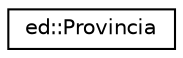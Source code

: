 digraph "Representación gráfica de la clase"
{
  edge [fontname="Helvetica",fontsize="10",labelfontname="Helvetica",labelfontsize="10"];
  node [fontname="Helvetica",fontsize="10",shape=record];
  rankdir="LR";
  Node0 [label="ed::Provincia",height=0.2,width=0.4,color="black", fillcolor="white", style="filled",URL="$classed_1_1Provincia.html",tooltip="Definición de la clase Provincia. "];
}
